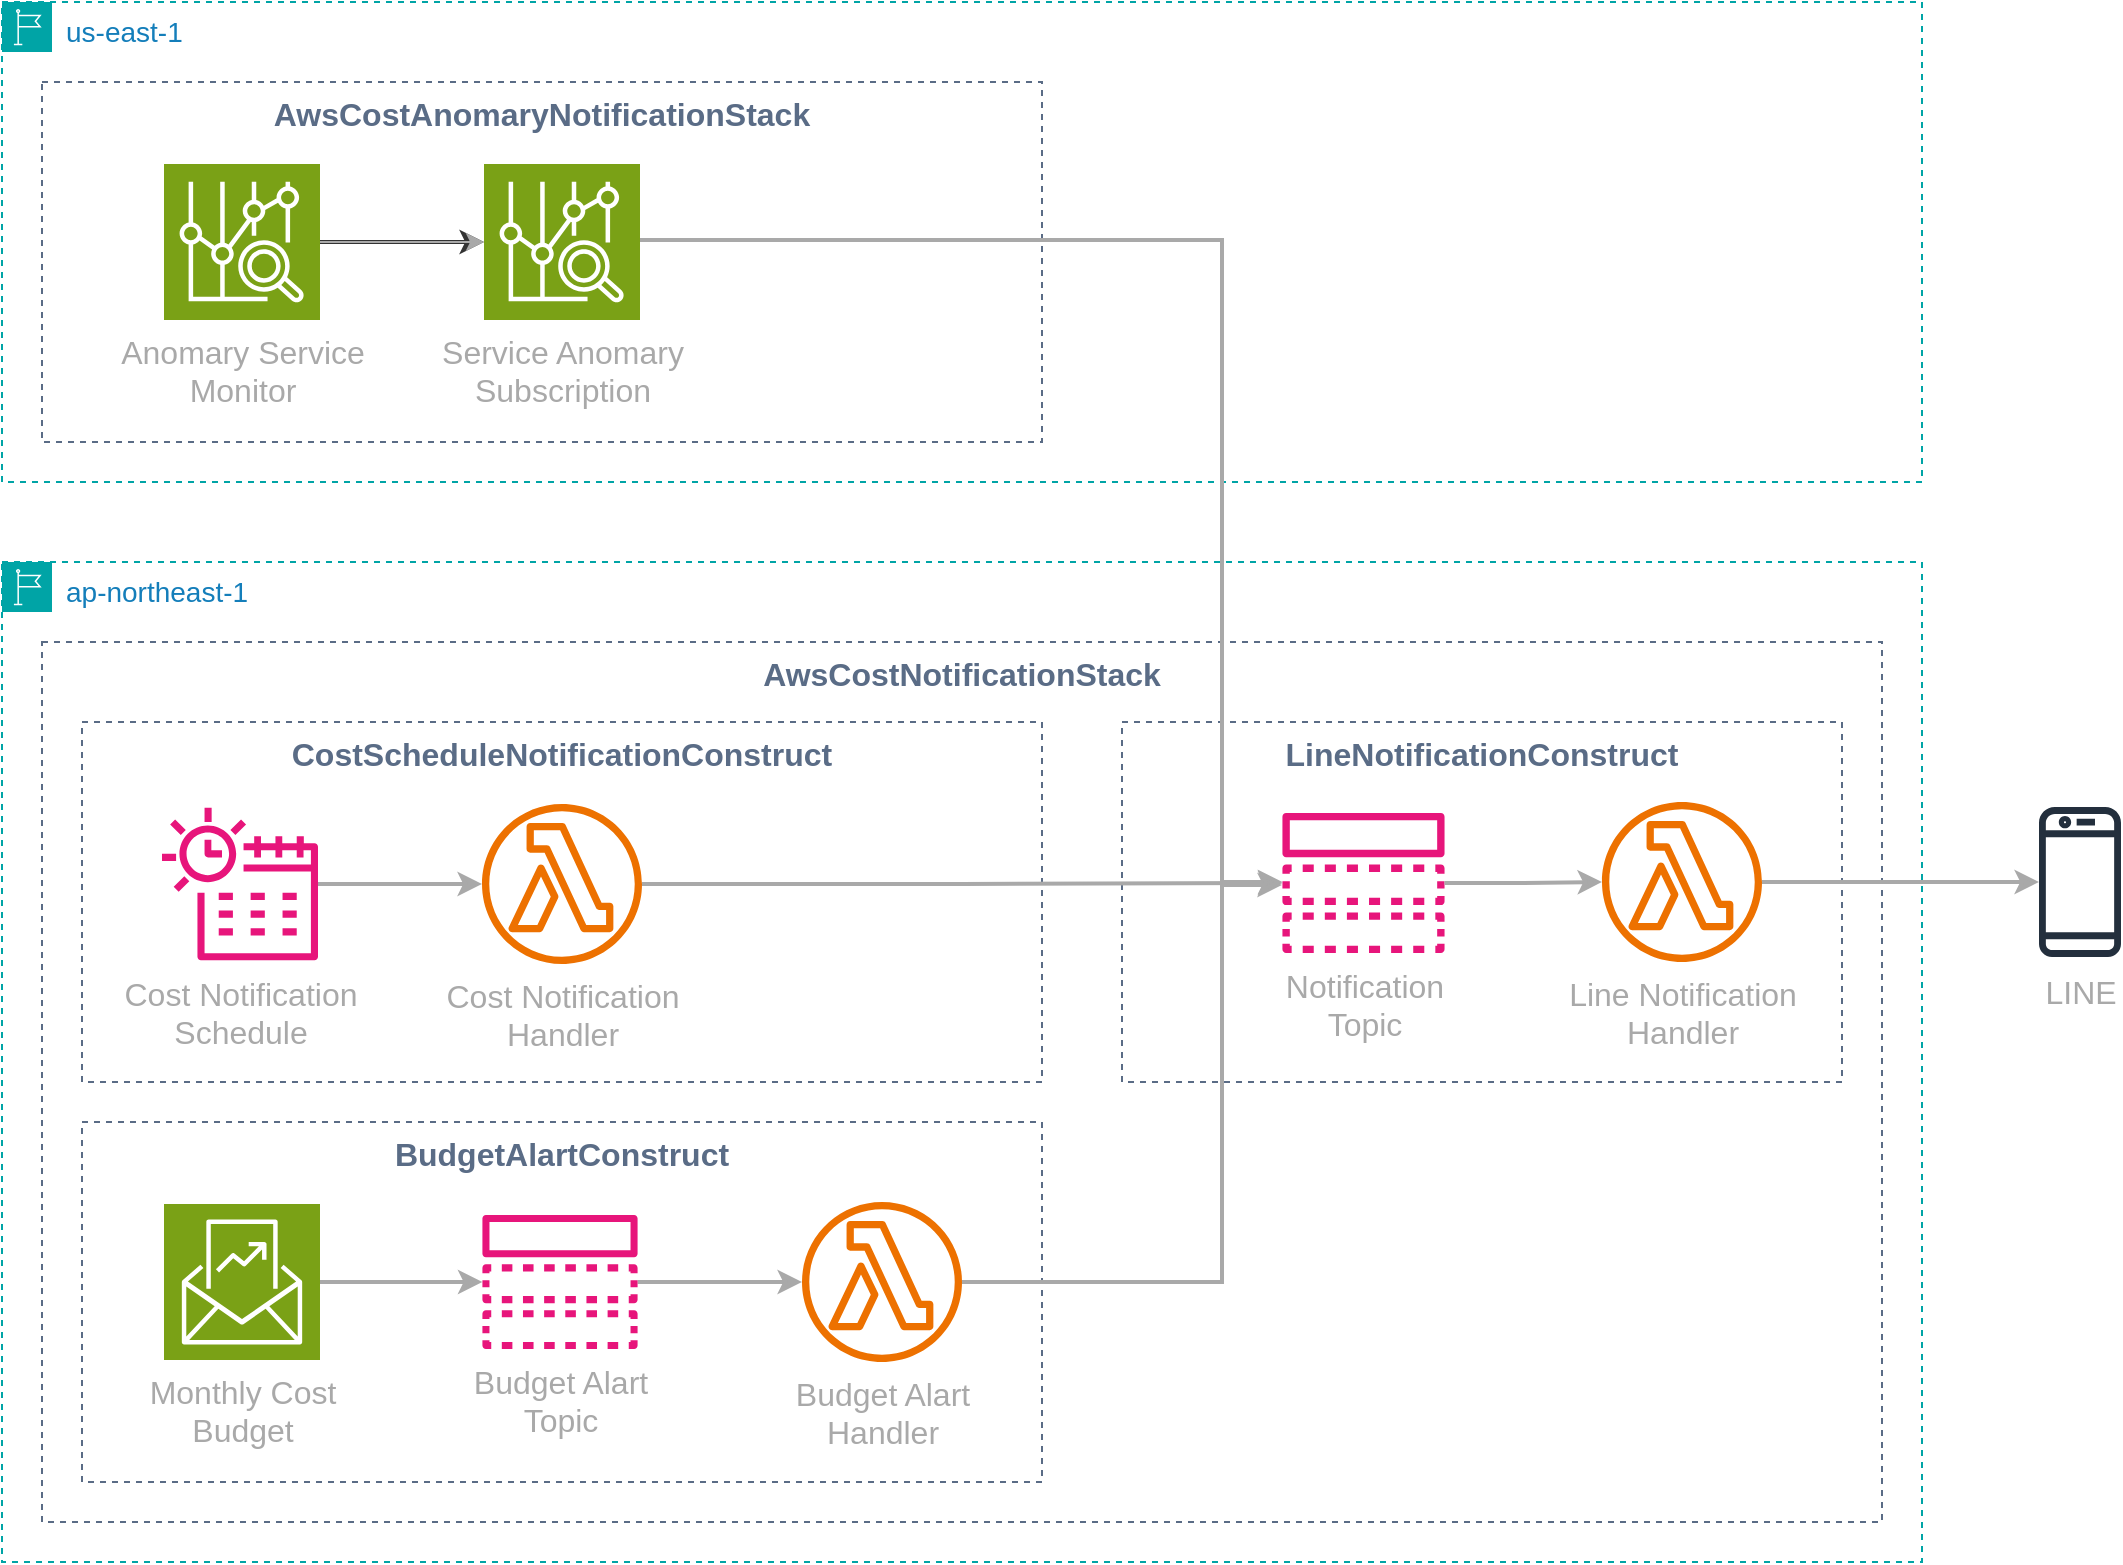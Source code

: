 <mxfile version="24.4.4" type="github">
  <diagram id="Ht1M8jgEwFfnCIfOTk4-" name="Page-1">
    <mxGraphModel dx="1434" dy="738" grid="1" gridSize="10" guides="1" tooltips="1" connect="1" arrows="1" fold="1" page="1" pageScale="1" pageWidth="1169" pageHeight="827" math="0" shadow="0">
      <root>
        <mxCell id="0" />
        <mxCell id="1" parent="0" />
        <mxCell id="JWODVW2oWpwJROL9quAr-2" value="&lt;font style=&quot;font-size: 14px;&quot;&gt;ap-northeast-1&lt;/font&gt;" style="points=[[0,0],[0.25,0],[0.5,0],[0.75,0],[1,0],[1,0.25],[1,0.5],[1,0.75],[1,1],[0.75,1],[0.5,1],[0.25,1],[0,1],[0,0.75],[0,0.5],[0,0.25]];outlineConnect=0;gradientColor=none;html=1;whiteSpace=wrap;fontSize=12;fontStyle=0;container=1;pointerEvents=0;collapsible=0;recursiveResize=0;shape=mxgraph.aws4.group;grIcon=mxgraph.aws4.group_region;strokeColor=#00A4A6;fillColor=none;verticalAlign=top;align=left;spacingLeft=30;fontColor=#147EBA;dashed=1;" parent="1" vertex="1">
          <mxGeometry x="40" y="320" width="960" height="500" as="geometry" />
        </mxCell>
        <mxCell id="JWODVW2oWpwJROL9quAr-33" value="&lt;b&gt;&lt;font style=&quot;font-size: 16px;&quot;&gt;AwsCostNotificationStack&lt;/font&gt;&lt;/b&gt;" style="fillColor=none;strokeColor=#5A6C86;dashed=1;verticalAlign=top;fontStyle=0;fontColor=#5A6C86;whiteSpace=wrap;html=1;" parent="JWODVW2oWpwJROL9quAr-2" vertex="1">
          <mxGeometry x="20" y="40" width="920" height="440" as="geometry" />
        </mxCell>
        <mxCell id="JWODVW2oWpwJROL9quAr-38" value="" style="group" parent="JWODVW2oWpwJROL9quAr-2" vertex="1" connectable="0">
          <mxGeometry x="560" y="80" width="360" height="180" as="geometry" />
        </mxCell>
        <mxCell id="JWODVW2oWpwJROL9quAr-34" value="&lt;font style=&quot;font-size: 16px;&quot;&gt;&lt;b&gt;LineNotificationConstruct&lt;/b&gt;&lt;/font&gt;" style="fillColor=none;strokeColor=#5A6C86;dashed=1;verticalAlign=top;fontStyle=0;fontColor=#5A6C86;whiteSpace=wrap;html=1;" parent="JWODVW2oWpwJROL9quAr-38" vertex="1">
          <mxGeometry width="360" height="180" as="geometry" />
        </mxCell>
        <mxCell id="JWODVW2oWpwJROL9quAr-6" value="&lt;font color=&quot;#a9a9a9&quot; style=&quot;font-size: 16px;&quot;&gt;Line Notification&lt;/font&gt;&lt;div style=&quot;font-size: 16px;&quot;&gt;&lt;font color=&quot;#a9a9a9&quot; style=&quot;font-size: 16px;&quot;&gt;Handler&lt;/font&gt;&lt;/div&gt;" style="sketch=0;outlineConnect=0;fontColor=#232F3E;gradientColor=none;fillColor=#ED7100;strokeColor=none;dashed=0;verticalLabelPosition=bottom;verticalAlign=top;align=center;html=1;fontSize=12;fontStyle=0;aspect=fixed;pointerEvents=1;shape=mxgraph.aws4.lambda_function;" parent="JWODVW2oWpwJROL9quAr-38" vertex="1">
          <mxGeometry x="240" y="40" width="80" height="80" as="geometry" />
        </mxCell>
        <mxCell id="JWODVW2oWpwJROL9quAr-11" value="&lt;font color=&quot;#a9a9a9&quot; style=&quot;font-size: 16px;&quot;&gt;Notification&lt;/font&gt;&lt;div style=&quot;font-size: 16px;&quot;&gt;&lt;font color=&quot;#a9a9a9&quot; style=&quot;font-size: 16px;&quot;&gt;Topic&lt;/font&gt;&lt;/div&gt;" style="sketch=0;outlineConnect=0;fontColor=#232F3E;gradientColor=none;fillColor=#E7157B;strokeColor=none;dashed=0;verticalLabelPosition=bottom;verticalAlign=top;align=center;html=1;fontSize=12;fontStyle=0;aspect=fixed;pointerEvents=1;shape=mxgraph.aws4.topic;" parent="JWODVW2oWpwJROL9quAr-38" vertex="1">
          <mxGeometry x="80" y="45.5" width="81.49" height="70" as="geometry" />
        </mxCell>
        <mxCell id="JWODVW2oWpwJROL9quAr-22" style="edgeStyle=orthogonalEdgeStyle;rounded=0;orthogonalLoop=1;jettySize=auto;html=1;strokeWidth=2;strokeColor=#A9A9A9;" parent="JWODVW2oWpwJROL9quAr-38" source="JWODVW2oWpwJROL9quAr-11" target="JWODVW2oWpwJROL9quAr-6" edge="1">
          <mxGeometry relative="1" as="geometry" />
        </mxCell>
        <mxCell id="JWODVW2oWpwJROL9quAr-36" value="&lt;font style=&quot;font-size: 16px;&quot;&gt;&lt;b&gt;CostScheduleNotificationConstruct&lt;/b&gt;&lt;/font&gt;" style="fillColor=none;strokeColor=#5A6C86;dashed=1;verticalAlign=top;fontStyle=0;fontColor=#5A6C86;whiteSpace=wrap;html=1;" parent="JWODVW2oWpwJROL9quAr-2" vertex="1">
          <mxGeometry x="40" y="80" width="480" height="180" as="geometry" />
        </mxCell>
        <mxCell id="JWODVW2oWpwJROL9quAr-30" value="&lt;font style=&quot;font-size: 16px;&quot;&gt;&lt;b&gt;BudgetAlartConstruct&lt;/b&gt;&lt;/font&gt;" style="fillColor=none;strokeColor=#5A6C86;dashed=1;verticalAlign=top;fontStyle=0;fontColor=#5A6C86;whiteSpace=wrap;html=1;" parent="JWODVW2oWpwJROL9quAr-2" vertex="1">
          <mxGeometry x="40" y="280" width="480" height="180" as="geometry" />
        </mxCell>
        <mxCell id="JWODVW2oWpwJROL9quAr-21" style="edgeStyle=orthogonalEdgeStyle;rounded=0;orthogonalLoop=1;jettySize=auto;html=1;strokeWidth=2;strokeColor=#A9A9A9;" parent="JWODVW2oWpwJROL9quAr-2" source="JWODVW2oWpwJROL9quAr-5" target="JWODVW2oWpwJROL9quAr-10" edge="1">
          <mxGeometry relative="1" as="geometry" />
        </mxCell>
        <mxCell id="JWODVW2oWpwJROL9quAr-5" value="&lt;font color=&quot;#a9a9a9&quot; style=&quot;font-size: 16px;&quot;&gt;Monthly Cost&lt;/font&gt;&lt;div style=&quot;font-size: 16px;&quot;&gt;&lt;font color=&quot;#a9a9a9&quot; style=&quot;font-size: 16px;&quot;&gt;Budget&lt;/font&gt;&lt;/div&gt;" style="sketch=0;points=[[0,0,0],[0.25,0,0],[0.5,0,0],[0.75,0,0],[1,0,0],[0,1,0],[0.25,1,0],[0.5,1,0],[0.75,1,0],[1,1,0],[0,0.25,0],[0,0.5,0],[0,0.75,0],[1,0.25,0],[1,0.5,0],[1,0.75,0]];outlineConnect=0;fontColor=#232F3E;fillColor=#7AA116;strokeColor=#ffffff;dashed=0;verticalLabelPosition=bottom;verticalAlign=top;align=center;html=1;fontSize=12;fontStyle=0;aspect=fixed;shape=mxgraph.aws4.resourceIcon;resIcon=mxgraph.aws4.budgets_2;" parent="JWODVW2oWpwJROL9quAr-2" vertex="1">
          <mxGeometry x="81" y="321" width="78" height="78" as="geometry" />
        </mxCell>
        <mxCell id="JWODVW2oWpwJROL9quAr-24" style="edgeStyle=orthogonalEdgeStyle;rounded=0;orthogonalLoop=1;jettySize=auto;html=1;strokeWidth=2;strokeColor=#A9A9A9;" parent="JWODVW2oWpwJROL9quAr-2" source="JWODVW2oWpwJROL9quAr-4" target="JWODVW2oWpwJROL9quAr-19" edge="1">
          <mxGeometry relative="1" as="geometry" />
        </mxCell>
        <mxCell id="JWODVW2oWpwJROL9quAr-4" value="&lt;font color=&quot;#a9a9a9&quot; style=&quot;font-size: 16px;&quot;&gt;Cost&amp;nbsp;&lt;span style=&quot;background-color: initial;&quot;&gt;Notification&lt;/span&gt;&lt;/font&gt;&lt;div style=&quot;font-size: 16px;&quot;&gt;&lt;span style=&quot;background-color: initial;&quot;&gt;&lt;font color=&quot;#a9a9a9&quot; style=&quot;font-size: 16px;&quot;&gt;Schedule&lt;/font&gt;&lt;/span&gt;&lt;/div&gt;" style="sketch=0;outlineConnect=0;fontColor=#232F3E;gradientColor=none;fillColor=#E7157B;strokeColor=none;dashed=0;verticalLabelPosition=bottom;verticalAlign=top;align=center;html=1;fontSize=12;fontStyle=0;aspect=fixed;pointerEvents=1;shape=mxgraph.aws4.eventbridge_scheduler;" parent="JWODVW2oWpwJROL9quAr-2" vertex="1">
          <mxGeometry x="80" y="122" width="78" height="78" as="geometry" />
        </mxCell>
        <mxCell id="JWODVW2oWpwJROL9quAr-8" value="&lt;font color=&quot;#a9a9a9&quot; style=&quot;font-size: 16px;&quot;&gt;Budget Alart&lt;/font&gt;&lt;div style=&quot;font-size: 16px;&quot;&gt;&lt;font color=&quot;#a9a9a9&quot; style=&quot;font-size: 16px;&quot;&gt;Handler&lt;/font&gt;&lt;/div&gt;" style="sketch=0;outlineConnect=0;fontColor=#232F3E;gradientColor=none;fillColor=#ED7100;strokeColor=none;dashed=0;verticalLabelPosition=bottom;verticalAlign=top;align=center;html=1;fontSize=12;fontStyle=0;aspect=fixed;pointerEvents=1;shape=mxgraph.aws4.lambda_function;" parent="JWODVW2oWpwJROL9quAr-2" vertex="1">
          <mxGeometry x="400" y="320" width="80" height="80" as="geometry" />
        </mxCell>
        <mxCell id="JWODVW2oWpwJROL9quAr-23" style="edgeStyle=orthogonalEdgeStyle;rounded=0;orthogonalLoop=1;jettySize=auto;html=1;strokeWidth=2;strokeColor=#A9A9A9;" parent="JWODVW2oWpwJROL9quAr-2" source="JWODVW2oWpwJROL9quAr-10" target="JWODVW2oWpwJROL9quAr-8" edge="1">
          <mxGeometry relative="1" as="geometry" />
        </mxCell>
        <mxCell id="JWODVW2oWpwJROL9quAr-10" value="&lt;font color=&quot;#a9a9a9&quot; style=&quot;font-size: 16px;&quot;&gt;Budget Alart&lt;/font&gt;&lt;div style=&quot;font-size: 16px;&quot;&gt;&lt;font color=&quot;#a9a9a9&quot; style=&quot;font-size: 16px;&quot;&gt;Topic&lt;/font&gt;&lt;/div&gt;" style="sketch=0;outlineConnect=0;fontColor=#232F3E;gradientColor=none;fillColor=#E7157B;strokeColor=none;dashed=0;verticalLabelPosition=bottom;verticalAlign=top;align=center;html=1;fontSize=12;fontStyle=0;aspect=fixed;pointerEvents=1;shape=mxgraph.aws4.topic;" parent="JWODVW2oWpwJROL9quAr-2" vertex="1">
          <mxGeometry x="240" y="326.5" width="78" height="67" as="geometry" />
        </mxCell>
        <mxCell id="JWODVW2oWpwJROL9quAr-39" style="edgeStyle=orthogonalEdgeStyle;rounded=0;orthogonalLoop=1;jettySize=auto;html=1;strokeWidth=2;strokeColor=#A9A9A9;" parent="JWODVW2oWpwJROL9quAr-2" source="JWODVW2oWpwJROL9quAr-19" target="JWODVW2oWpwJROL9quAr-11" edge="1">
          <mxGeometry relative="1" as="geometry" />
        </mxCell>
        <mxCell id="JWODVW2oWpwJROL9quAr-19" value="&lt;font color=&quot;#a9a9a9&quot; style=&quot;font-size: 16px;&quot;&gt;Cost Notification&lt;/font&gt;&lt;div style=&quot;font-size: 16px;&quot;&gt;&lt;font color=&quot;#a9a9a9&quot; style=&quot;font-size: 16px;&quot;&gt;Handler&lt;/font&gt;&lt;/div&gt;" style="sketch=0;outlineConnect=0;fontColor=#232F3E;gradientColor=none;fillColor=#ED7100;strokeColor=none;dashed=0;verticalLabelPosition=bottom;verticalAlign=top;align=center;html=1;fontSize=12;fontStyle=0;aspect=fixed;pointerEvents=1;shape=mxgraph.aws4.lambda_function;" parent="JWODVW2oWpwJROL9quAr-2" vertex="1">
          <mxGeometry x="240" y="121" width="80" height="80" as="geometry" />
        </mxCell>
        <mxCell id="JWODVW2oWpwJROL9quAr-26" style="edgeStyle=orthogonalEdgeStyle;rounded=0;orthogonalLoop=1;jettySize=auto;html=1;entryX=-0.003;entryY=0.514;entryDx=0;entryDy=0;entryPerimeter=0;strokeWidth=2;strokeColor=#A9A9A9;" parent="JWODVW2oWpwJROL9quAr-2" source="JWODVW2oWpwJROL9quAr-8" target="JWODVW2oWpwJROL9quAr-11" edge="1">
          <mxGeometry relative="1" as="geometry">
            <Array as="points">
              <mxPoint x="610" y="360" />
              <mxPoint x="610" y="162" />
            </Array>
          </mxGeometry>
        </mxCell>
        <mxCell id="JWODVW2oWpwJROL9quAr-1" value="&lt;font style=&quot;font-size: 14px;&quot;&gt;us-east-1&lt;/font&gt;&lt;div style=&quot;font-size: 14px;&quot;&gt;&lt;br&gt;&lt;/div&gt;" style="points=[[0,0],[0.25,0],[0.5,0],[0.75,0],[1,0],[1,0.25],[1,0.5],[1,0.75],[1,1],[0.75,1],[0.5,1],[0.25,1],[0,1],[0,0.75],[0,0.5],[0,0.25]];outlineConnect=0;gradientColor=none;html=1;whiteSpace=wrap;fontSize=12;fontStyle=0;container=1;pointerEvents=0;collapsible=0;recursiveResize=0;shape=mxgraph.aws4.group;grIcon=mxgraph.aws4.group_region;strokeColor=#00A4A6;fillColor=none;verticalAlign=top;align=left;spacingLeft=30;fontColor=#147EBA;dashed=1;" parent="1" vertex="1">
          <mxGeometry x="40" y="40" width="960" height="240" as="geometry" />
        </mxCell>
        <mxCell id="JWODVW2oWpwJROL9quAr-15" value="&lt;font style=&quot;font-size: 16px;&quot;&gt;&lt;b&gt;AwsCostAnomaryNotificationStack&lt;/b&gt;&lt;/font&gt;" style="fillColor=none;strokeColor=#5A6C86;dashed=1;verticalAlign=top;fontStyle=0;fontColor=#5A6C86;whiteSpace=wrap;html=1;" parent="JWODVW2oWpwJROL9quAr-1" vertex="1">
          <mxGeometry x="20" y="40" width="500" height="180" as="geometry" />
        </mxCell>
        <mxCell id="mUyy1krW-ZNB5UBaP6jH-1" style="edgeStyle=orthogonalEdgeStyle;rounded=0;orthogonalLoop=1;jettySize=auto;html=1;strokeWidth=2;strokeColor=#333333;" edge="1" parent="JWODVW2oWpwJROL9quAr-1" source="JWODVW2oWpwJROL9quAr-13" target="JWODVW2oWpwJROL9quAr-16">
          <mxGeometry relative="1" as="geometry" />
        </mxCell>
        <mxCell id="mUyy1krW-ZNB5UBaP6jH-3" value="" style="edgeStyle=orthogonalEdgeStyle;rounded=0;orthogonalLoop=1;jettySize=auto;html=1;strokeColor=#A9A9A9;" edge="1" parent="JWODVW2oWpwJROL9quAr-1" source="JWODVW2oWpwJROL9quAr-13" target="JWODVW2oWpwJROL9quAr-16">
          <mxGeometry relative="1" as="geometry" />
        </mxCell>
        <mxCell id="JWODVW2oWpwJROL9quAr-13" value="&lt;font color=&quot;#a9a9a9&quot; style=&quot;font-size: 16px;&quot;&gt;Anomary Service&lt;/font&gt;&lt;div style=&quot;font-size: 16px;&quot;&gt;&lt;font color=&quot;#a9a9a9&quot; style=&quot;font-size: 16px;&quot;&gt;Monitor&lt;/font&gt;&lt;/div&gt;" style="sketch=0;points=[[0,0,0],[0.25,0,0],[0.5,0,0],[0.75,0,0],[1,0,0],[0,1,0],[0.25,1,0],[0.5,1,0],[0.75,1,0],[1,1,0],[0,0.25,0],[0,0.5,0],[0,0.75,0],[1,0.25,0],[1,0.5,0],[1,0.75,0]];outlineConnect=0;fontColor=#232F3E;fillColor=#7AA116;strokeColor=#ffffff;dashed=0;verticalLabelPosition=bottom;verticalAlign=top;align=center;html=1;fontSize=12;fontStyle=0;aspect=fixed;shape=mxgraph.aws4.resourceIcon;resIcon=mxgraph.aws4.cost_explorer;" parent="JWODVW2oWpwJROL9quAr-1" vertex="1">
          <mxGeometry x="81" y="81" width="78" height="78" as="geometry" />
        </mxCell>
        <mxCell id="JWODVW2oWpwJROL9quAr-16" value="&lt;font color=&quot;#a9a9a9&quot; style=&quot;font-size: 16px;&quot;&gt;Service Anomary&lt;/font&gt;&lt;div style=&quot;font-size: 16px;&quot;&gt;&lt;font color=&quot;#a9a9a9&quot; style=&quot;font-size: 16px;&quot;&gt;Subscription&lt;/font&gt;&lt;/div&gt;" style="sketch=0;points=[[0,0,0],[0.25,0,0],[0.5,0,0],[0.75,0,0],[1,0,0],[0,1,0],[0.25,1,0],[0.5,1,0],[0.75,1,0],[1,1,0],[0,0.25,0],[0,0.5,0],[0,0.75,0],[1,0.25,0],[1,0.5,0],[1,0.75,0]];outlineConnect=0;fontColor=#232F3E;fillColor=#7AA116;strokeColor=#ffffff;dashed=0;verticalLabelPosition=bottom;verticalAlign=top;align=center;html=1;fontSize=12;fontStyle=0;aspect=fixed;shape=mxgraph.aws4.resourceIcon;resIcon=mxgraph.aws4.cost_explorer;" parent="JWODVW2oWpwJROL9quAr-1" vertex="1">
          <mxGeometry x="241" y="81" width="78" height="78" as="geometry" />
        </mxCell>
        <mxCell id="JWODVW2oWpwJROL9quAr-37" style="edgeStyle=orthogonalEdgeStyle;rounded=0;orthogonalLoop=1;jettySize=auto;html=1;strokeWidth=2;strokeColor=#A9A9A9;" parent="1" source="JWODVW2oWpwJROL9quAr-16" target="JWODVW2oWpwJROL9quAr-11" edge="1">
          <mxGeometry relative="1" as="geometry">
            <Array as="points">
              <mxPoint x="650" y="159" />
              <mxPoint x="650" y="480" />
            </Array>
          </mxGeometry>
        </mxCell>
        <mxCell id="JWODVW2oWpwJROL9quAr-43" style="edgeStyle=orthogonalEdgeStyle;rounded=0;orthogonalLoop=1;jettySize=auto;html=1;strokeWidth=2;strokeColor=#A9A9A9;" parent="1" source="JWODVW2oWpwJROL9quAr-6" target="mUyy1krW-ZNB5UBaP6jH-2" edge="1">
          <mxGeometry relative="1" as="geometry">
            <mxPoint x="1043.545" y="480" as="targetPoint" />
          </mxGeometry>
        </mxCell>
        <mxCell id="mUyy1krW-ZNB5UBaP6jH-2" value="&lt;font color=&quot;#a9a9a9&quot; style=&quot;font-size: 16px;&quot;&gt;LINE&lt;/font&gt;" style="sketch=0;outlineConnect=0;fontColor=#232F3E;gradientColor=none;fillColor=#232F3D;strokeColor=none;dashed=0;verticalLabelPosition=bottom;verticalAlign=top;align=center;html=1;fontSize=12;fontStyle=0;aspect=fixed;pointerEvents=1;shape=mxgraph.aws4.mobile_client;" vertex="1" parent="1">
          <mxGeometry x="1058.5" y="441" width="41" height="78" as="geometry" />
        </mxCell>
      </root>
    </mxGraphModel>
  </diagram>
</mxfile>
